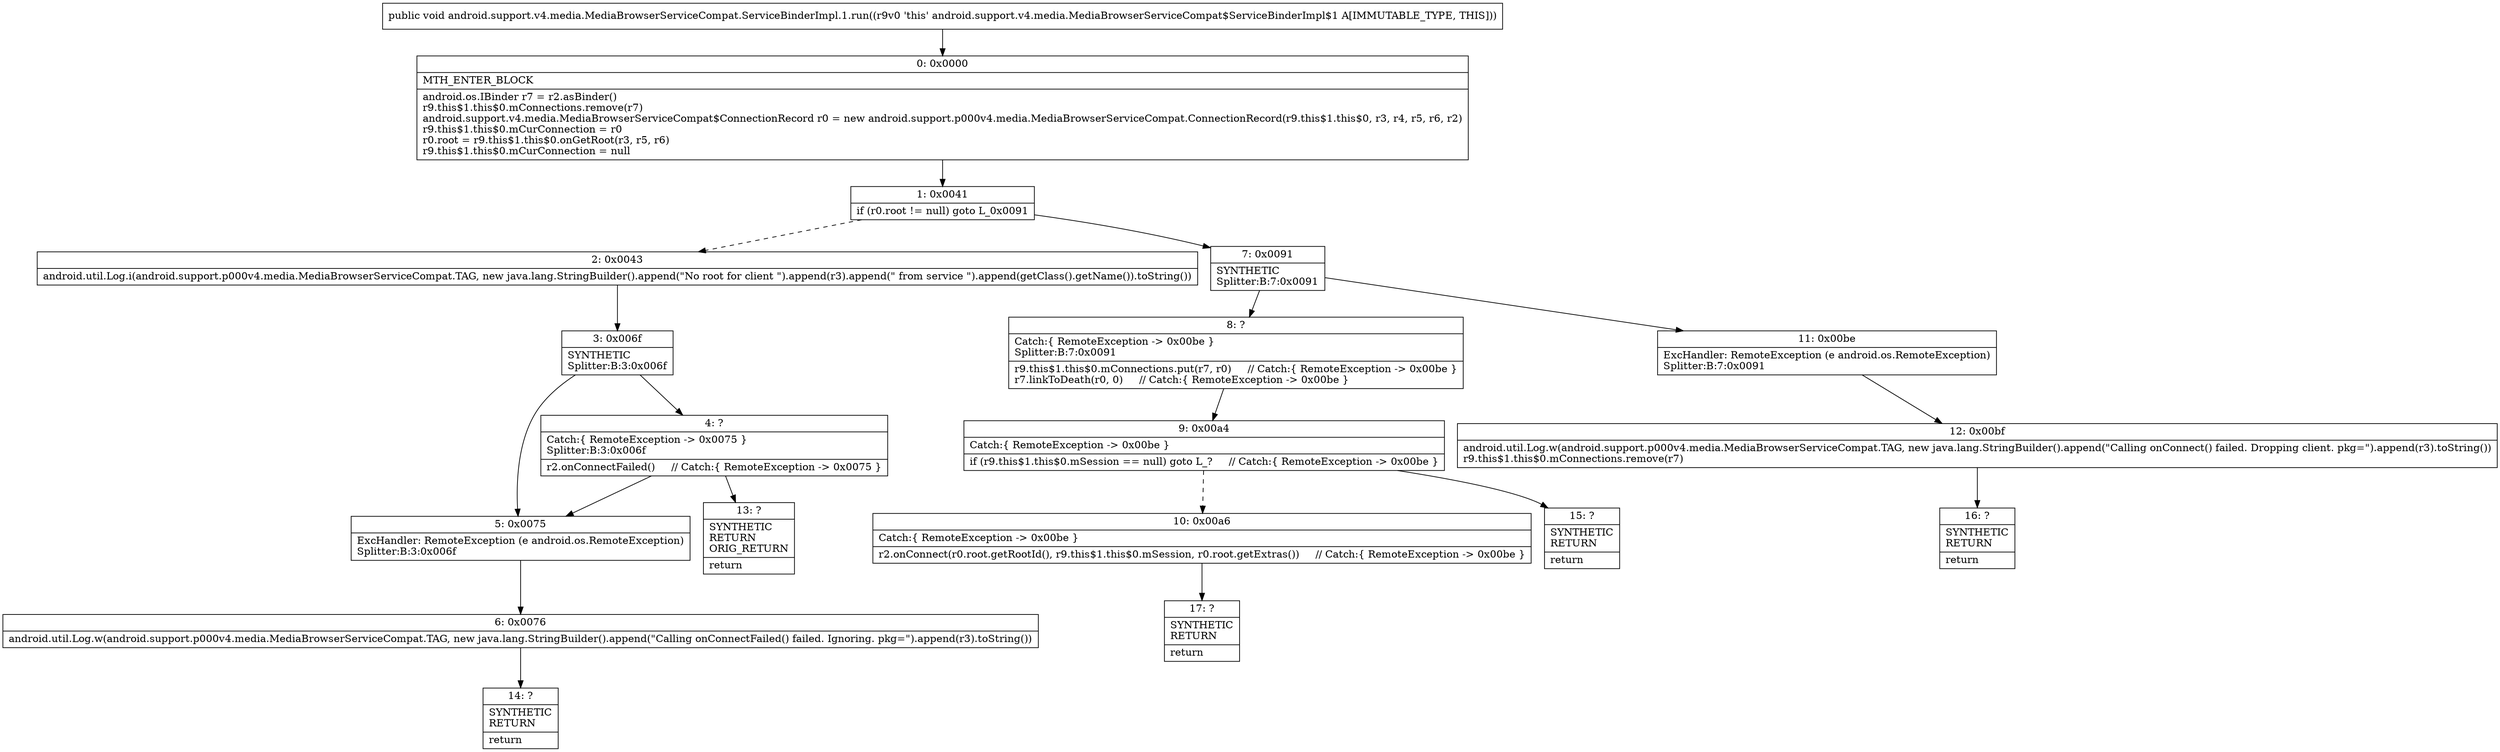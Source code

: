 digraph "CFG forandroid.support.v4.media.MediaBrowserServiceCompat.ServiceBinderImpl.1.run()V" {
Node_0 [shape=record,label="{0\:\ 0x0000|MTH_ENTER_BLOCK\l|android.os.IBinder r7 = r2.asBinder()\lr9.this$1.this$0.mConnections.remove(r7)\landroid.support.v4.media.MediaBrowserServiceCompat$ConnectionRecord r0 = new android.support.p000v4.media.MediaBrowserServiceCompat.ConnectionRecord(r9.this$1.this$0, r3, r4, r5, r6, r2)\lr9.this$1.this$0.mCurConnection = r0\lr0.root = r9.this$1.this$0.onGetRoot(r3, r5, r6)\lr9.this$1.this$0.mCurConnection = null\l}"];
Node_1 [shape=record,label="{1\:\ 0x0041|if (r0.root != null) goto L_0x0091\l}"];
Node_2 [shape=record,label="{2\:\ 0x0043|android.util.Log.i(android.support.p000v4.media.MediaBrowserServiceCompat.TAG, new java.lang.StringBuilder().append(\"No root for client \").append(r3).append(\" from service \").append(getClass().getName()).toString())\l}"];
Node_3 [shape=record,label="{3\:\ 0x006f|SYNTHETIC\lSplitter:B:3:0x006f\l}"];
Node_4 [shape=record,label="{4\:\ ?|Catch:\{ RemoteException \-\> 0x0075 \}\lSplitter:B:3:0x006f\l|r2.onConnectFailed()     \/\/ Catch:\{ RemoteException \-\> 0x0075 \}\l}"];
Node_5 [shape=record,label="{5\:\ 0x0075|ExcHandler: RemoteException (e android.os.RemoteException)\lSplitter:B:3:0x006f\l}"];
Node_6 [shape=record,label="{6\:\ 0x0076|android.util.Log.w(android.support.p000v4.media.MediaBrowserServiceCompat.TAG, new java.lang.StringBuilder().append(\"Calling onConnectFailed() failed. Ignoring. pkg=\").append(r3).toString())\l}"];
Node_7 [shape=record,label="{7\:\ 0x0091|SYNTHETIC\lSplitter:B:7:0x0091\l}"];
Node_8 [shape=record,label="{8\:\ ?|Catch:\{ RemoteException \-\> 0x00be \}\lSplitter:B:7:0x0091\l|r9.this$1.this$0.mConnections.put(r7, r0)     \/\/ Catch:\{ RemoteException \-\> 0x00be \}\lr7.linkToDeath(r0, 0)     \/\/ Catch:\{ RemoteException \-\> 0x00be \}\l}"];
Node_9 [shape=record,label="{9\:\ 0x00a4|Catch:\{ RemoteException \-\> 0x00be \}\l|if (r9.this$1.this$0.mSession == null) goto L_?     \/\/ Catch:\{ RemoteException \-\> 0x00be \}\l}"];
Node_10 [shape=record,label="{10\:\ 0x00a6|Catch:\{ RemoteException \-\> 0x00be \}\l|r2.onConnect(r0.root.getRootId(), r9.this$1.this$0.mSession, r0.root.getExtras())     \/\/ Catch:\{ RemoteException \-\> 0x00be \}\l}"];
Node_11 [shape=record,label="{11\:\ 0x00be|ExcHandler: RemoteException (e android.os.RemoteException)\lSplitter:B:7:0x0091\l}"];
Node_12 [shape=record,label="{12\:\ 0x00bf|android.util.Log.w(android.support.p000v4.media.MediaBrowserServiceCompat.TAG, new java.lang.StringBuilder().append(\"Calling onConnect() failed. Dropping client. pkg=\").append(r3).toString())\lr9.this$1.this$0.mConnections.remove(r7)\l}"];
Node_13 [shape=record,label="{13\:\ ?|SYNTHETIC\lRETURN\lORIG_RETURN\l|return\l}"];
Node_14 [shape=record,label="{14\:\ ?|SYNTHETIC\lRETURN\l|return\l}"];
Node_15 [shape=record,label="{15\:\ ?|SYNTHETIC\lRETURN\l|return\l}"];
Node_16 [shape=record,label="{16\:\ ?|SYNTHETIC\lRETURN\l|return\l}"];
Node_17 [shape=record,label="{17\:\ ?|SYNTHETIC\lRETURN\l|return\l}"];
MethodNode[shape=record,label="{public void android.support.v4.media.MediaBrowserServiceCompat.ServiceBinderImpl.1.run((r9v0 'this' android.support.v4.media.MediaBrowserServiceCompat$ServiceBinderImpl$1 A[IMMUTABLE_TYPE, THIS])) }"];
MethodNode -> Node_0;
Node_0 -> Node_1;
Node_1 -> Node_2[style=dashed];
Node_1 -> Node_7;
Node_2 -> Node_3;
Node_3 -> Node_4;
Node_3 -> Node_5;
Node_4 -> Node_5;
Node_4 -> Node_13;
Node_5 -> Node_6;
Node_6 -> Node_14;
Node_7 -> Node_8;
Node_7 -> Node_11;
Node_8 -> Node_9;
Node_9 -> Node_10[style=dashed];
Node_9 -> Node_15;
Node_10 -> Node_17;
Node_11 -> Node_12;
Node_12 -> Node_16;
}

